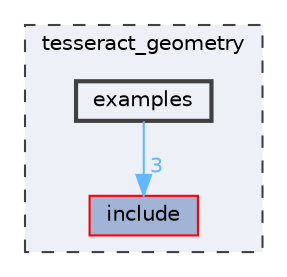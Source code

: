 digraph "tesseract_geometry/examples"
{
 // LATEX_PDF_SIZE
  bgcolor="transparent";
  edge [fontname=Helvetica,fontsize=10,labelfontname=Helvetica,labelfontsize=10];
  node [fontname=Helvetica,fontsize=10,shape=box,height=0.2,width=0.4];
  compound=true
  subgraph clusterdir_48d618810f42ebb74ce6e28217206bba {
    graph [ bgcolor="#edf0f7", pencolor="grey25", label="tesseract_geometry", fontname=Helvetica,fontsize=10 style="filled,dashed", URL="dir_48d618810f42ebb74ce6e28217206bba.html",tooltip=""]
  dir_3e64adf61603040208d11bd9b87bd5fd [label="include", fillcolor="#a2b4d6", color="red", style="filled", URL="dir_3e64adf61603040208d11bd9b87bd5fd.html",tooltip=""];
  dir_6994a6ab4ee11a41e68a90dd340e13f4 [label="examples", fillcolor="#edf0f7", color="grey25", style="filled,bold", URL="dir_6994a6ab4ee11a41e68a90dd340e13f4.html",tooltip=""];
  }
  dir_6994a6ab4ee11a41e68a90dd340e13f4->dir_3e64adf61603040208d11bd9b87bd5fd [headlabel="3", labeldistance=1.5 headhref="dir_000012_000033.html" color="steelblue1" fontcolor="steelblue1"];
}
